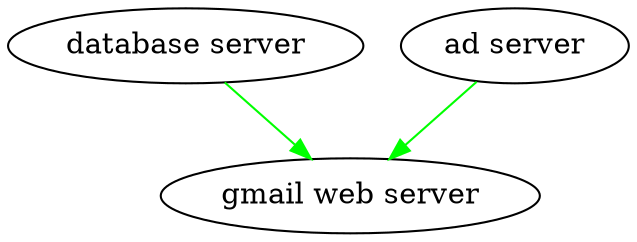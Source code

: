 digraph G {
  "database server" -> "gmail web server" [color=green]
  "ad server" -> "gmail web server" [color=green]
}
